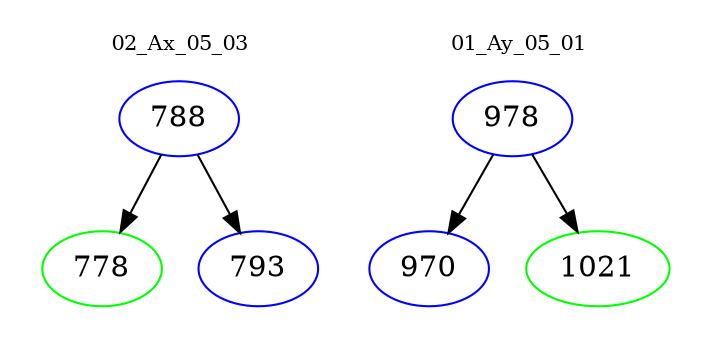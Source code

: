digraph{
subgraph cluster_0 {
color = white
label = "02_Ax_05_03";
fontsize=10;
T0_788 [label="788", color="blue"]
T0_788 -> T0_778 [color="black"]
T0_778 [label="778", color="green"]
T0_788 -> T0_793 [color="black"]
T0_793 [label="793", color="blue"]
}
subgraph cluster_1 {
color = white
label = "01_Ay_05_01";
fontsize=10;
T1_978 [label="978", color="blue"]
T1_978 -> T1_970 [color="black"]
T1_970 [label="970", color="blue"]
T1_978 -> T1_1021 [color="black"]
T1_1021 [label="1021", color="green"]
}
}
